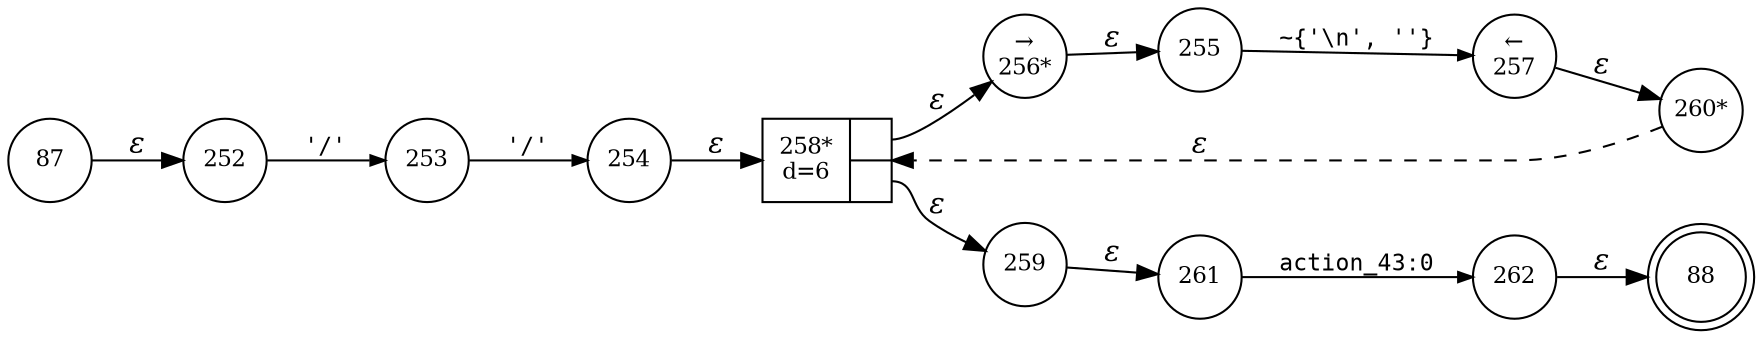 digraph ATN {
rankdir=LR;
s88[fontsize=11, label="88", shape=doublecircle, fixedsize=true, width=.6];
s256[fontsize=11,label="&rarr;\n256*", shape=circle, fixedsize=true, width=.55, peripheries=1];
s257[fontsize=11,label="&larr;\n257", shape=circle, fixedsize=true, width=.55, peripheries=1];
s258[fontsize=11,label="{258*\nd=6|{<p0>|<p1>}}", shape=record, fixedsize=false, peripheries=1];
s259[fontsize=11,label="259", shape=circle, fixedsize=true, width=.55, peripheries=1];
s260[fontsize=11,label="260*", shape=circle, fixedsize=true, width=.55, peripheries=1];
s261[fontsize=11,label="261", shape=circle, fixedsize=true, width=.55, peripheries=1];
s262[fontsize=11,label="262", shape=circle, fixedsize=true, width=.55, peripheries=1];
s87[fontsize=11,label="87", shape=circle, fixedsize=true, width=.55, peripheries=1];
s252[fontsize=11,label="252", shape=circle, fixedsize=true, width=.55, peripheries=1];
s253[fontsize=11,label="253", shape=circle, fixedsize=true, width=.55, peripheries=1];
s254[fontsize=11,label="254", shape=circle, fixedsize=true, width=.55, peripheries=1];
s255[fontsize=11,label="255", shape=circle, fixedsize=true, width=.55, peripheries=1];
s87 -> s252 [fontname="Times-Italic", label="&epsilon;"];
s252 -> s253 [fontsize=11, fontname="Courier", arrowsize=.7, label = "'/'", arrowhead = normal];
s253 -> s254 [fontsize=11, fontname="Courier", arrowsize=.7, label = "'/'", arrowhead = normal];
s254 -> s258 [fontname="Times-Italic", label="&epsilon;"];
s258:p0 -> s256 [fontname="Times-Italic", label="&epsilon;"];
s258:p1 -> s259 [fontname="Times-Italic", label="&epsilon;"];
s256 -> s255 [fontname="Times-Italic", label="&epsilon;"];
s259 -> s261 [fontname="Times-Italic", label="&epsilon;"];
s255 -> s257 [fontsize=11, fontname="Courier", arrowsize=.7, label = "~{'\\n', ''}", arrowhead = normal];
s261 -> s262 [fontsize=11, fontname="Courier", arrowsize=.7, label = "action_43:0", arrowhead = normal];
s257 -> s260 [fontname="Times-Italic", label="&epsilon;"];
s262 -> s88 [fontname="Times-Italic", label="&epsilon;"];
s260 -> s258 [fontname="Times-Italic", label="&epsilon;", style="dashed"];
}
